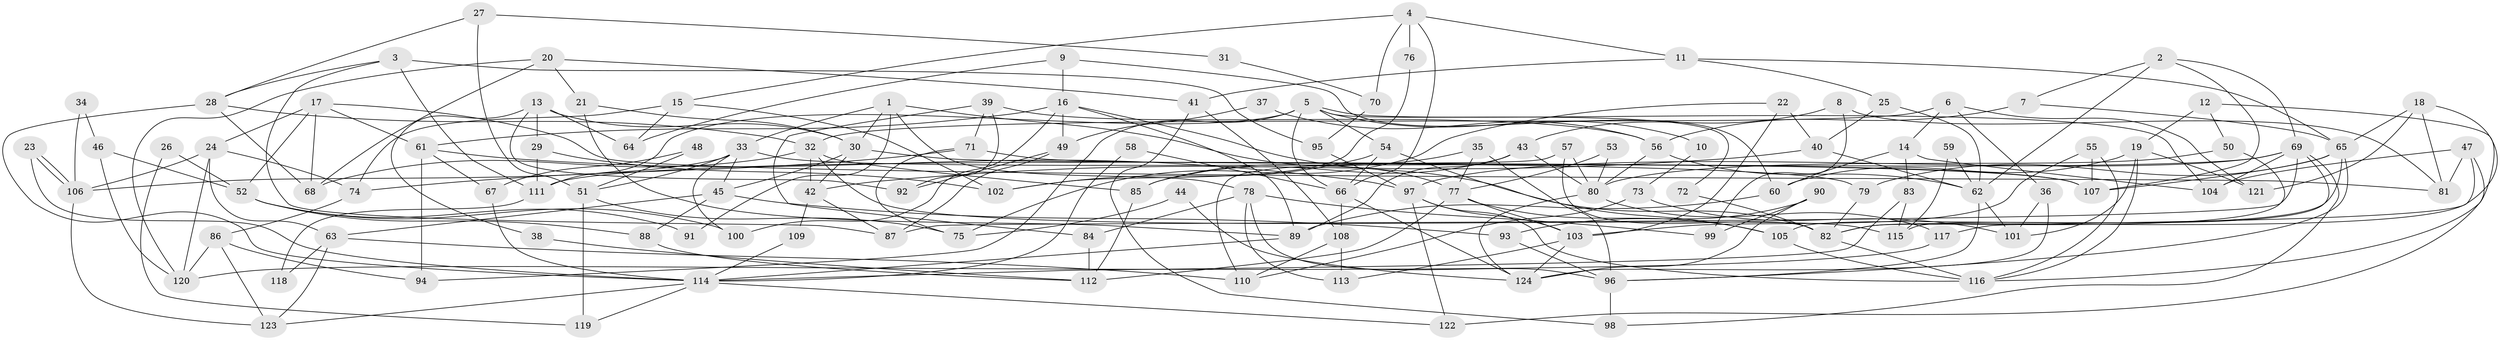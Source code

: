 // coarse degree distribution, {9: 0.02531645569620253, 5: 0.17721518987341772, 7: 0.16455696202531644, 8: 0.0379746835443038, 4: 0.17721518987341772, 6: 0.11392405063291139, 3: 0.16455696202531644, 2: 0.10126582278481013, 10: 0.0379746835443038}
// Generated by graph-tools (version 1.1) at 2025/52/02/27/25 19:52:05]
// undirected, 124 vertices, 248 edges
graph export_dot {
graph [start="1"]
  node [color=gray90,style=filled];
  1;
  2;
  3;
  4;
  5;
  6;
  7;
  8;
  9;
  10;
  11;
  12;
  13;
  14;
  15;
  16;
  17;
  18;
  19;
  20;
  21;
  22;
  23;
  24;
  25;
  26;
  27;
  28;
  29;
  30;
  31;
  32;
  33;
  34;
  35;
  36;
  37;
  38;
  39;
  40;
  41;
  42;
  43;
  44;
  45;
  46;
  47;
  48;
  49;
  50;
  51;
  52;
  53;
  54;
  55;
  56;
  57;
  58;
  59;
  60;
  61;
  62;
  63;
  64;
  65;
  66;
  67;
  68;
  69;
  70;
  71;
  72;
  73;
  74;
  75;
  76;
  77;
  78;
  79;
  80;
  81;
  82;
  83;
  84;
  85;
  86;
  87;
  88;
  89;
  90;
  91;
  92;
  93;
  94;
  95;
  96;
  97;
  98;
  99;
  100;
  101;
  102;
  103;
  104;
  105;
  106;
  107;
  108;
  109;
  110;
  111;
  112;
  113;
  114;
  115;
  116;
  117;
  118;
  119;
  120;
  121;
  122;
  123;
  124;
  1 -- 77;
  1 -- 33;
  1 -- 30;
  1 -- 78;
  1 -- 91;
  2 -- 7;
  2 -- 107;
  2 -- 62;
  2 -- 69;
  3 -- 111;
  3 -- 28;
  3 -- 87;
  3 -- 95;
  4 -- 15;
  4 -- 11;
  4 -- 66;
  4 -- 70;
  4 -- 76;
  5 -- 111;
  5 -- 66;
  5 -- 10;
  5 -- 54;
  5 -- 72;
  5 -- 94;
  5 -- 104;
  6 -- 14;
  6 -- 32;
  6 -- 36;
  6 -- 121;
  7 -- 56;
  7 -- 65;
  8 -- 81;
  8 -- 43;
  8 -- 99;
  9 -- 16;
  9 -- 60;
  9 -- 64;
  10 -- 73;
  11 -- 65;
  11 -- 25;
  11 -- 41;
  12 -- 50;
  12 -- 116;
  12 -- 19;
  13 -- 92;
  13 -- 30;
  13 -- 29;
  13 -- 38;
  13 -- 64;
  14 -- 60;
  14 -- 104;
  14 -- 83;
  15 -- 74;
  15 -- 64;
  15 -- 102;
  16 -- 61;
  16 -- 89;
  16 -- 49;
  16 -- 82;
  16 -- 100;
  17 -- 61;
  17 -- 68;
  17 -- 24;
  17 -- 52;
  17 -- 81;
  18 -- 121;
  18 -- 82;
  18 -- 65;
  18 -- 81;
  19 -- 116;
  19 -- 60;
  19 -- 101;
  19 -- 121;
  20 -- 21;
  20 -- 41;
  20 -- 68;
  20 -- 120;
  21 -- 30;
  21 -- 89;
  22 -- 103;
  22 -- 40;
  22 -- 75;
  23 -- 106;
  23 -- 106;
  23 -- 114;
  24 -- 106;
  24 -- 63;
  24 -- 74;
  24 -- 120;
  25 -- 62;
  25 -- 40;
  26 -- 119;
  26 -- 52;
  27 -- 51;
  27 -- 28;
  27 -- 31;
  28 -- 32;
  28 -- 68;
  28 -- 114;
  29 -- 102;
  29 -- 111;
  30 -- 79;
  30 -- 42;
  30 -- 45;
  31 -- 70;
  32 -- 42;
  32 -- 115;
  32 -- 68;
  32 -- 85;
  33 -- 106;
  33 -- 45;
  33 -- 51;
  33 -- 100;
  33 -- 107;
  34 -- 106;
  34 -- 46;
  35 -- 96;
  35 -- 85;
  35 -- 77;
  36 -- 101;
  36 -- 124;
  37 -- 49;
  37 -- 56;
  38 -- 112;
  39 -- 84;
  39 -- 71;
  39 -- 56;
  39 -- 92;
  40 -- 42;
  40 -- 62;
  41 -- 98;
  41 -- 108;
  42 -- 87;
  42 -- 109;
  43 -- 85;
  43 -- 80;
  43 -- 89;
  44 -- 75;
  44 -- 124;
  45 -- 63;
  45 -- 88;
  45 -- 93;
  46 -- 120;
  46 -- 52;
  47 -- 104;
  47 -- 81;
  47 -- 117;
  47 -- 122;
  48 -- 51;
  48 -- 67;
  49 -- 87;
  49 -- 92;
  50 -- 80;
  50 -- 82;
  51 -- 75;
  51 -- 119;
  52 -- 100;
  52 -- 88;
  52 -- 91;
  53 -- 77;
  53 -- 80;
  54 -- 66;
  54 -- 102;
  54 -- 105;
  55 -- 103;
  55 -- 107;
  55 -- 116;
  56 -- 80;
  56 -- 62;
  57 -- 80;
  57 -- 82;
  57 -- 110;
  58 -- 114;
  58 -- 66;
  59 -- 62;
  59 -- 115;
  60 -- 89;
  61 -- 94;
  61 -- 97;
  61 -- 67;
  62 -- 96;
  62 -- 101;
  63 -- 110;
  63 -- 118;
  63 -- 123;
  65 -- 96;
  65 -- 79;
  65 -- 105;
  65 -- 107;
  66 -- 124;
  66 -- 108;
  67 -- 114;
  69 -- 97;
  69 -- 87;
  69 -- 98;
  69 -- 104;
  69 -- 111;
  69 -- 115;
  70 -- 95;
  71 -- 107;
  71 -- 74;
  71 -- 75;
  72 -- 82;
  73 -- 101;
  73 -- 110;
  74 -- 86;
  76 -- 102;
  77 -- 105;
  77 -- 103;
  77 -- 112;
  78 -- 99;
  78 -- 84;
  78 -- 96;
  78 -- 113;
  79 -- 82;
  80 -- 124;
  80 -- 117;
  82 -- 116;
  83 -- 114;
  83 -- 115;
  84 -- 112;
  85 -- 112;
  86 -- 123;
  86 -- 120;
  86 -- 94;
  88 -- 112;
  89 -- 114;
  90 -- 124;
  90 -- 93;
  90 -- 99;
  93 -- 96;
  95 -- 97;
  96 -- 98;
  97 -- 103;
  97 -- 116;
  97 -- 122;
  103 -- 113;
  103 -- 124;
  105 -- 116;
  106 -- 123;
  108 -- 110;
  108 -- 113;
  109 -- 114;
  111 -- 118;
  114 -- 122;
  114 -- 119;
  114 -- 123;
  117 -- 120;
}

